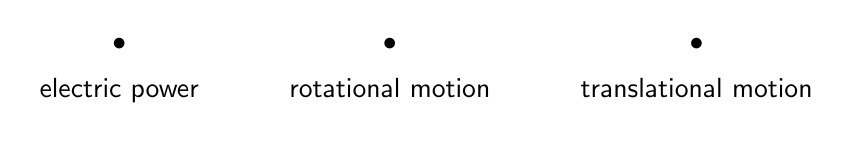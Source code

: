 \begin{tikzcd}
    \bullet & \bullet & \bullet\\[-15pt]
    \mathsf{electric}\ \mathsf{power}&\mathsf{rotational}\ \mathsf{motion}&\mathsf{translational}\ \mathsf{motion}
\end{tikzcd}